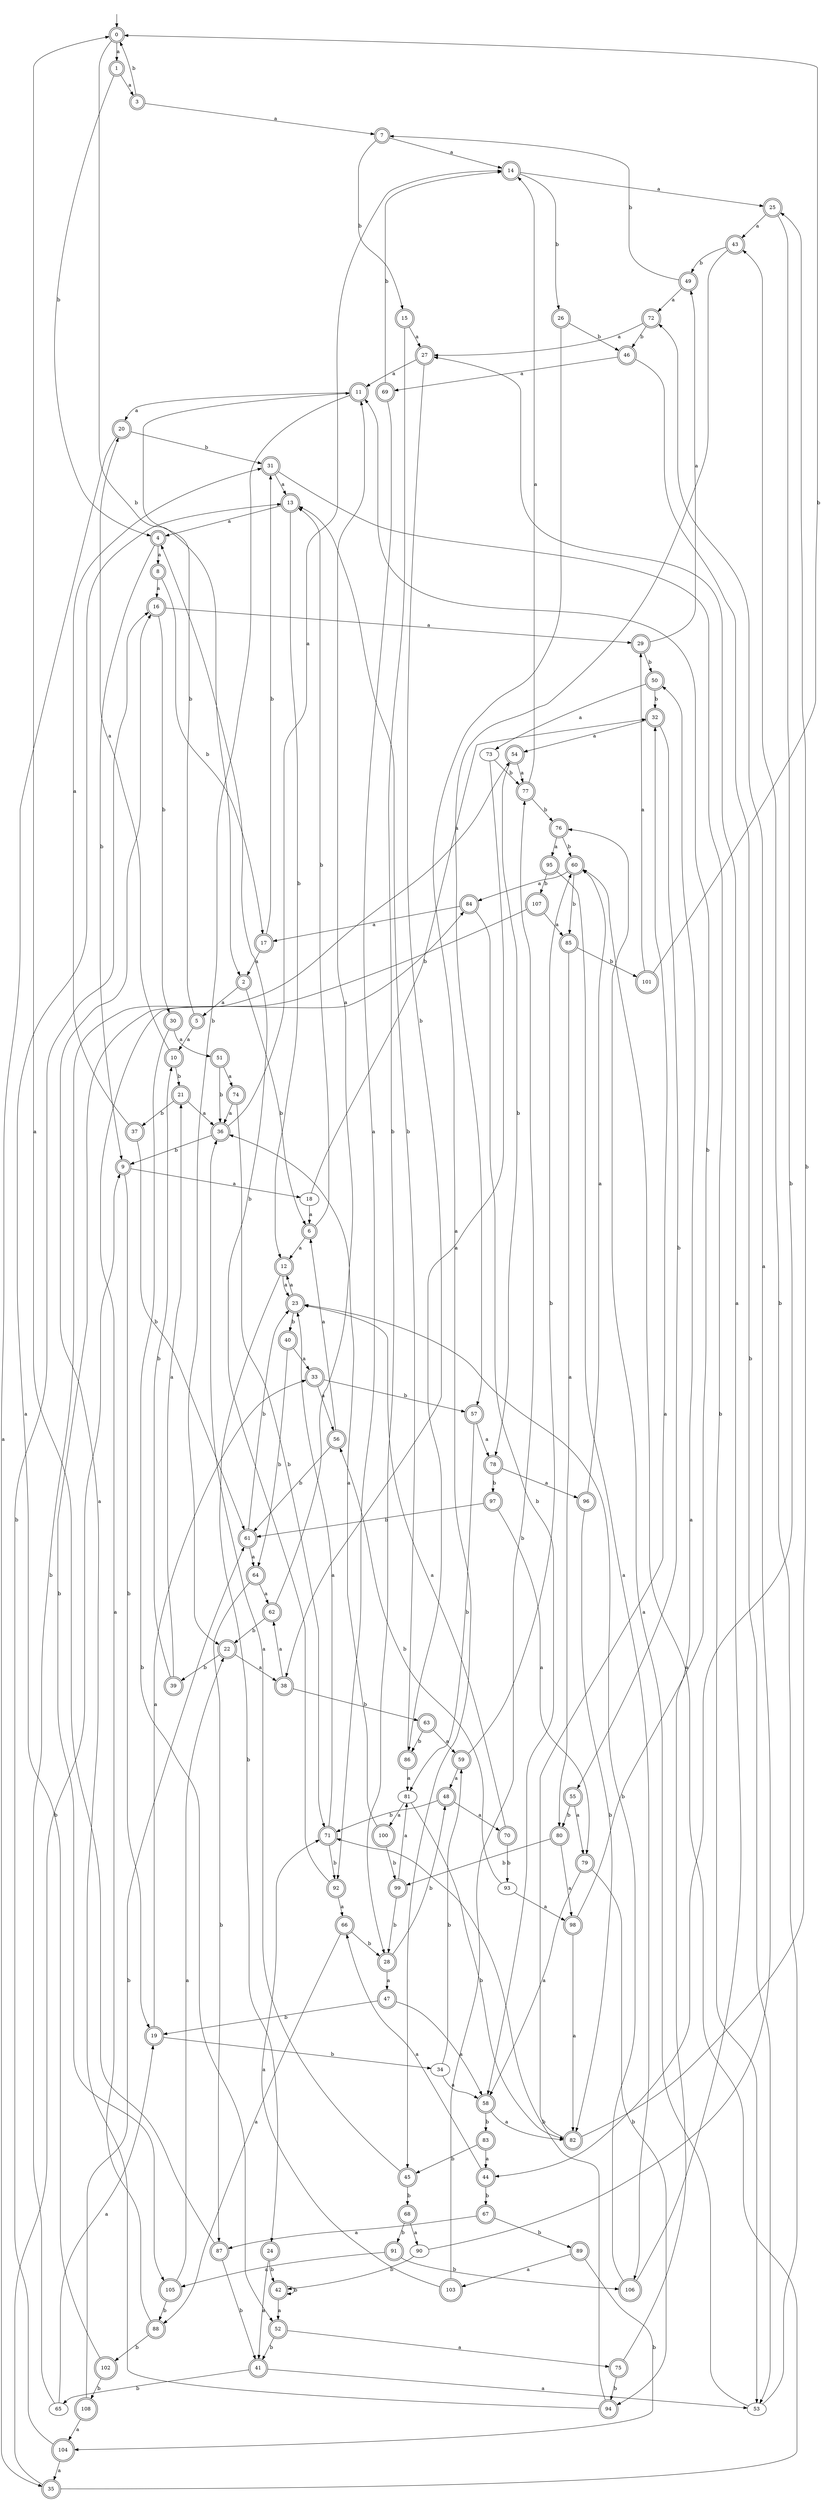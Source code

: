 digraph RandomDFA {
  __start0 [label="", shape=none];
  __start0 -> 0 [label=""];
  0 [shape=circle] [shape=doublecircle]
  0 -> 1 [label="a"]
  0 -> 2 [label="b"]
  1 [shape=doublecircle]
  1 -> 3 [label="a"]
  1 -> 4 [label="b"]
  2 [shape=doublecircle]
  2 -> 5 [label="a"]
  2 -> 6 [label="b"]
  3 [shape=doublecircle]
  3 -> 7 [label="a"]
  3 -> 0 [label="b"]
  4 [shape=doublecircle]
  4 -> 8 [label="a"]
  4 -> 9 [label="b"]
  5 [shape=doublecircle]
  5 -> 10 [label="a"]
  5 -> 11 [label="b"]
  6 [shape=doublecircle]
  6 -> 12 [label="a"]
  6 -> 13 [label="b"]
  7 [shape=doublecircle]
  7 -> 14 [label="a"]
  7 -> 15 [label="b"]
  8 [shape=doublecircle]
  8 -> 16 [label="a"]
  8 -> 17 [label="b"]
  9 [shape=doublecircle]
  9 -> 18 [label="a"]
  9 -> 19 [label="b"]
  10 [shape=doublecircle]
  10 -> 20 [label="a"]
  10 -> 21 [label="b"]
  11 [shape=doublecircle]
  11 -> 20 [label="a"]
  11 -> 22 [label="b"]
  12 [shape=doublecircle]
  12 -> 23 [label="a"]
  12 -> 24 [label="b"]
  13 [shape=doublecircle]
  13 -> 4 [label="a"]
  13 -> 12 [label="b"]
  14 [shape=doublecircle]
  14 -> 25 [label="a"]
  14 -> 26 [label="b"]
  15 [shape=doublecircle]
  15 -> 27 [label="a"]
  15 -> 28 [label="b"]
  16 [shape=doublecircle]
  16 -> 29 [label="a"]
  16 -> 30 [label="b"]
  17 [shape=doublecircle]
  17 -> 2 [label="a"]
  17 -> 31 [label="b"]
  18
  18 -> 6 [label="a"]
  18 -> 32 [label="b"]
  19 [shape=doublecircle]
  19 -> 33 [label="a"]
  19 -> 34 [label="b"]
  20 [shape=doublecircle]
  20 -> 35 [label="a"]
  20 -> 31 [label="b"]
  21 [shape=doublecircle]
  21 -> 36 [label="a"]
  21 -> 37 [label="b"]
  22 [shape=doublecircle]
  22 -> 38 [label="a"]
  22 -> 39 [label="b"]
  23 [shape=doublecircle]
  23 -> 12 [label="a"]
  23 -> 40 [label="b"]
  24 [shape=doublecircle]
  24 -> 41 [label="a"]
  24 -> 42 [label="b"]
  25 [shape=doublecircle]
  25 -> 43 [label="a"]
  25 -> 44 [label="b"]
  26 [shape=doublecircle]
  26 -> 45 [label="a"]
  26 -> 46 [label="b"]
  27 [shape=doublecircle]
  27 -> 11 [label="a"]
  27 -> 38 [label="b"]
  28 [shape=doublecircle]
  28 -> 47 [label="a"]
  28 -> 48 [label="b"]
  29 [shape=doublecircle]
  29 -> 49 [label="a"]
  29 -> 50 [label="b"]
  30 [shape=doublecircle]
  30 -> 51 [label="a"]
  30 -> 52 [label="b"]
  31 [shape=doublecircle]
  31 -> 13 [label="a"]
  31 -> 53 [label="b"]
  32 [shape=doublecircle]
  32 -> 54 [label="a"]
  32 -> 55 [label="b"]
  33 [shape=doublecircle]
  33 -> 56 [label="a"]
  33 -> 57 [label="b"]
  34
  34 -> 58 [label="a"]
  34 -> 59 [label="b"]
  35 [shape=doublecircle]
  35 -> 60 [label="a"]
  35 -> 9 [label="b"]
  36 [shape=doublecircle]
  36 -> 14 [label="a"]
  36 -> 9 [label="b"]
  37 [shape=doublecircle]
  37 -> 31 [label="a"]
  37 -> 61 [label="b"]
  38 [shape=doublecircle]
  38 -> 62 [label="a"]
  38 -> 63 [label="b"]
  39 [shape=doublecircle]
  39 -> 21 [label="a"]
  39 -> 10 [label="b"]
  40 [shape=doublecircle]
  40 -> 33 [label="a"]
  40 -> 64 [label="b"]
  41 [shape=doublecircle]
  41 -> 53 [label="a"]
  41 -> 65 [label="b"]
  42 [shape=doublecircle]
  42 -> 52 [label="a"]
  42 -> 42 [label="b"]
  43 [shape=doublecircle]
  43 -> 57 [label="a"]
  43 -> 49 [label="b"]
  44 [shape=doublecircle]
  44 -> 66 [label="a"]
  44 -> 67 [label="b"]
  45 [shape=doublecircle]
  45 -> 36 [label="a"]
  45 -> 68 [label="b"]
  46 [shape=doublecircle]
  46 -> 69 [label="a"]
  46 -> 53 [label="b"]
  47 [shape=doublecircle]
  47 -> 58 [label="a"]
  47 -> 19 [label="b"]
  48 [shape=doublecircle]
  48 -> 70 [label="a"]
  48 -> 71 [label="b"]
  49 [shape=doublecircle]
  49 -> 72 [label="a"]
  49 -> 7 [label="b"]
  50 [shape=doublecircle]
  50 -> 73 [label="a"]
  50 -> 32 [label="b"]
  51 [shape=doublecircle]
  51 -> 74 [label="a"]
  51 -> 36 [label="b"]
  52 [shape=doublecircle]
  52 -> 75 [label="a"]
  52 -> 41 [label="b"]
  53
  53 -> 76 [label="a"]
  53 -> 43 [label="b"]
  54 [shape=doublecircle]
  54 -> 77 [label="a"]
  54 -> 78 [label="b"]
  55 [shape=doublecircle]
  55 -> 79 [label="a"]
  55 -> 80 [label="b"]
  56 [shape=doublecircle]
  56 -> 6 [label="a"]
  56 -> 61 [label="b"]
  57 [shape=doublecircle]
  57 -> 78 [label="a"]
  57 -> 81 [label="b"]
  58 [shape=doublecircle]
  58 -> 82 [label="a"]
  58 -> 83 [label="b"]
  59 [shape=doublecircle]
  59 -> 48 [label="a"]
  59 -> 60 [label="b"]
  60 [shape=doublecircle]
  60 -> 84 [label="a"]
  60 -> 85 [label="b"]
  61 [shape=doublecircle]
  61 -> 64 [label="a"]
  61 -> 23 [label="b"]
  62 [shape=doublecircle]
  62 -> 11 [label="a"]
  62 -> 22 [label="b"]
  63 [shape=doublecircle]
  63 -> 59 [label="a"]
  63 -> 86 [label="b"]
  64 [shape=doublecircle]
  64 -> 62 [label="a"]
  64 -> 87 [label="b"]
  65
  65 -> 19 [label="a"]
  65 -> 54 [label="b"]
  66 [shape=doublecircle]
  66 -> 88 [label="a"]
  66 -> 28 [label="b"]
  67 [shape=doublecircle]
  67 -> 87 [label="a"]
  67 -> 89 [label="b"]
  68 [shape=doublecircle]
  68 -> 90 [label="a"]
  68 -> 91 [label="b"]
  69 [shape=doublecircle]
  69 -> 92 [label="a"]
  69 -> 14 [label="b"]
  70 [shape=doublecircle]
  70 -> 23 [label="a"]
  70 -> 93 [label="b"]
  71 [shape=doublecircle]
  71 -> 23 [label="a"]
  71 -> 92 [label="b"]
  72 [shape=doublecircle]
  72 -> 27 [label="a"]
  72 -> 46 [label="b"]
  73
  73 -> 86 [label="a"]
  73 -> 77 [label="b"]
  74 [shape=doublecircle]
  74 -> 36 [label="a"]
  74 -> 71 [label="b"]
  75 [shape=doublecircle]
  75 -> 50 [label="a"]
  75 -> 94 [label="b"]
  76 [shape=doublecircle]
  76 -> 95 [label="a"]
  76 -> 60 [label="b"]
  77 [shape=doublecircle]
  77 -> 14 [label="a"]
  77 -> 76 [label="b"]
  78 [shape=doublecircle]
  78 -> 96 [label="a"]
  78 -> 97 [label="b"]
  79 [shape=doublecircle]
  79 -> 58 [label="a"]
  79 -> 94 [label="b"]
  80 [shape=doublecircle]
  80 -> 98 [label="a"]
  80 -> 99 [label="b"]
  81
  81 -> 100 [label="a"]
  81 -> 82 [label="b"]
  82 [shape=doublecircle]
  82 -> 32 [label="a"]
  82 -> 25 [label="b"]
  83 [shape=doublecircle]
  83 -> 44 [label="a"]
  83 -> 45 [label="b"]
  84 [shape=doublecircle]
  84 -> 17 [label="a"]
  84 -> 58 [label="b"]
  85 [shape=doublecircle]
  85 -> 80 [label="a"]
  85 -> 101 [label="b"]
  86 [shape=doublecircle]
  86 -> 81 [label="a"]
  86 -> 13 [label="b"]
  87 [shape=doublecircle]
  87 -> 0 [label="a"]
  87 -> 41 [label="b"]
  88 [shape=doublecircle]
  88 -> 84 [label="a"]
  88 -> 102 [label="b"]
  89 [shape=doublecircle]
  89 -> 103 [label="a"]
  89 -> 104 [label="b"]
  90
  90 -> 72 [label="a"]
  90 -> 42 [label="b"]
  91 [shape=doublecircle]
  91 -> 105 [label="a"]
  91 -> 106 [label="b"]
  92 [shape=doublecircle]
  92 -> 66 [label="a"]
  92 -> 4 [label="b"]
  93
  93 -> 98 [label="a"]
  93 -> 56 [label="b"]
  94 [shape=doublecircle]
  94 -> 16 [label="a"]
  94 -> 71 [label="b"]
  95 [shape=doublecircle]
  95 -> 106 [label="a"]
  95 -> 107 [label="b"]
  96 [shape=doublecircle]
  96 -> 60 [label="a"]
  96 -> 82 [label="b"]
  97 [shape=doublecircle]
  97 -> 79 [label="a"]
  97 -> 61 [label="b"]
  98 [shape=doublecircle]
  98 -> 82 [label="a"]
  98 -> 11 [label="b"]
  99 [shape=doublecircle]
  99 -> 81 [label="a"]
  99 -> 28 [label="b"]
  100 [shape=doublecircle]
  100 -> 36 [label="a"]
  100 -> 99 [label="b"]
  101 [shape=doublecircle]
  101 -> 29 [label="a"]
  101 -> 0 [label="b"]
  102 [shape=doublecircle]
  102 -> 13 [label="a"]
  102 -> 108 [label="b"]
  103 [shape=doublecircle]
  103 -> 71 [label="a"]
  103 -> 77 [label="b"]
  104 [shape=doublecircle]
  104 -> 35 [label="a"]
  104 -> 16 [label="b"]
  105 [shape=doublecircle]
  105 -> 22 [label="a"]
  105 -> 88 [label="b"]
  106 [shape=doublecircle]
  106 -> 27 [label="a"]
  106 -> 23 [label="b"]
  107 [shape=doublecircle]
  107 -> 85 [label="a"]
  107 -> 105 [label="b"]
  108 [shape=doublecircle]
  108 -> 104 [label="a"]
  108 -> 61 [label="b"]
}
